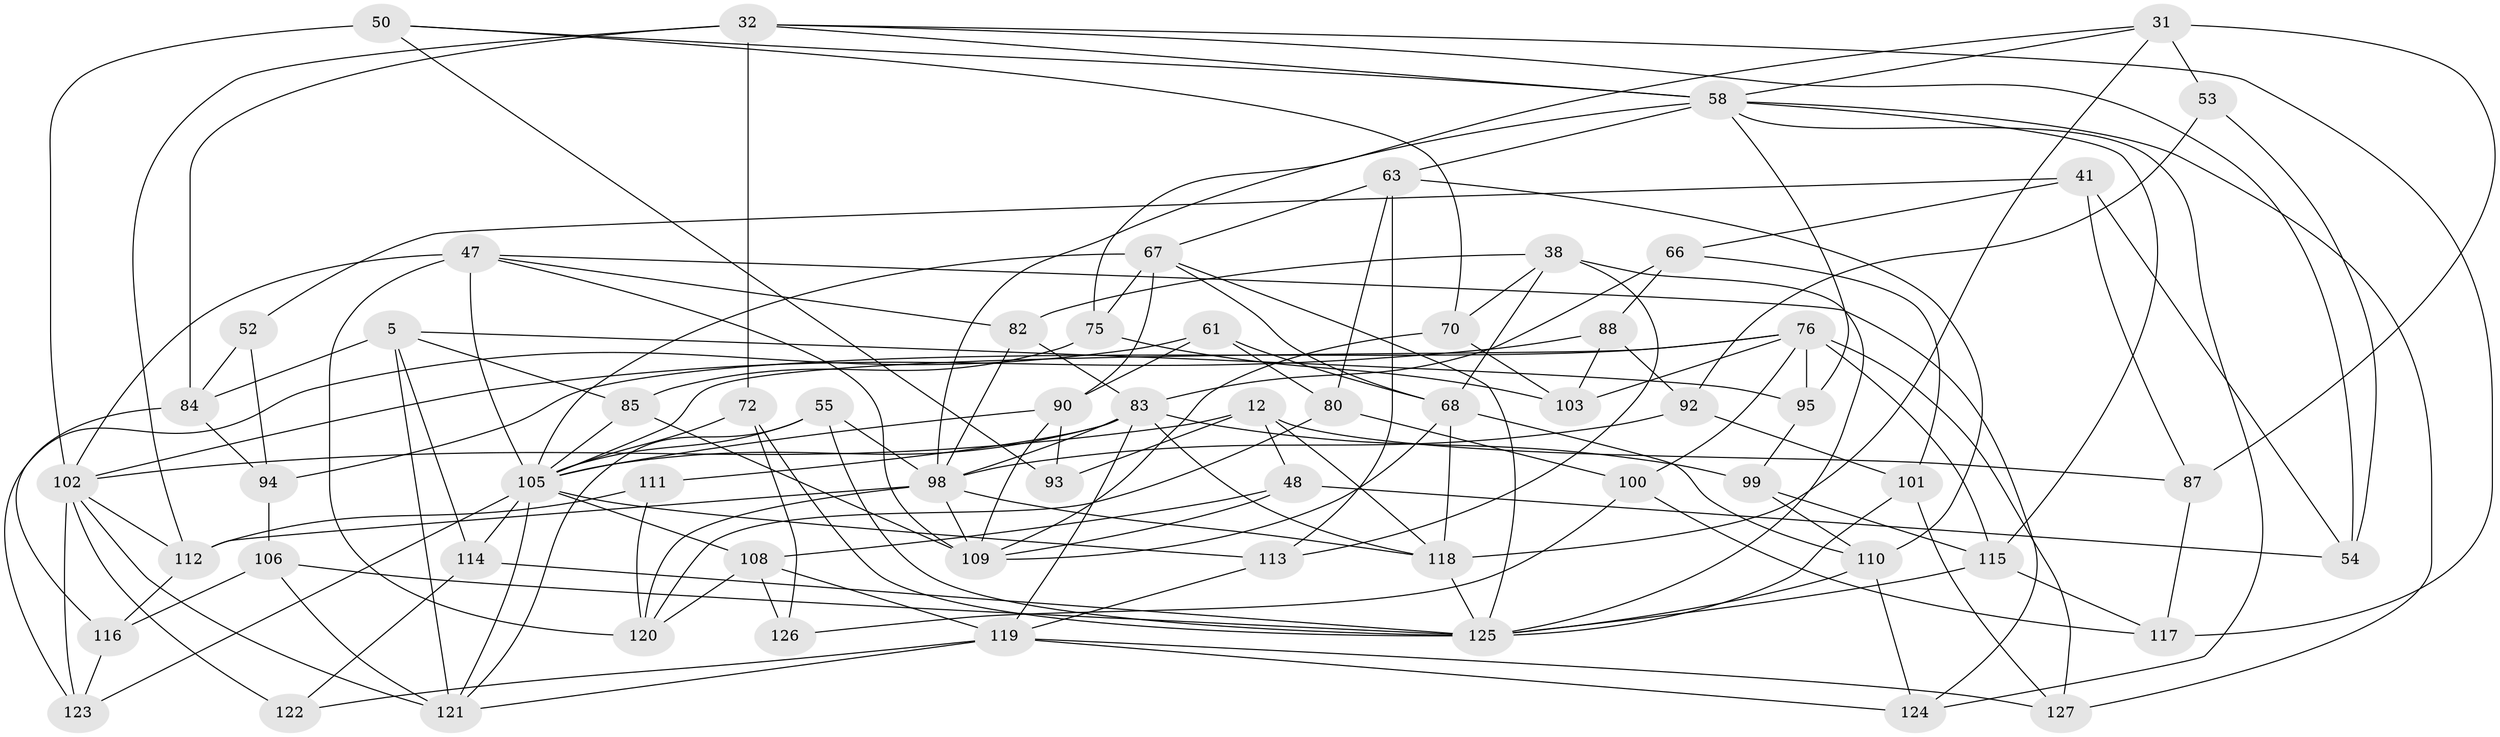 // original degree distribution, {4: 1.0}
// Generated by graph-tools (version 1.1) at 2025/59/03/09/25 04:59:05]
// undirected, 63 vertices, 156 edges
graph export_dot {
graph [start="1"]
  node [color=gray90,style=filled];
  5 [super="+2"];
  12 [super="+4"];
  31 [super="+7"];
  32 [super="+21+25"];
  38 [super="+6"];
  41;
  47 [super="+43"];
  48;
  50;
  52;
  53;
  54;
  55;
  58 [super="+8+33+35"];
  61;
  63 [super="+59"];
  66;
  67 [super="+65"];
  68 [super="+37"];
  70;
  72 [super="+71"];
  75;
  76 [super="+27"];
  80;
  82 [super="+69"];
  83 [super="+28+81"];
  84 [super="+10"];
  85 [super="+78"];
  87;
  88;
  90 [super="+56"];
  92 [super="+19"];
  93;
  94 [super="+42"];
  95;
  98 [super="+14+77+73"];
  99;
  100;
  101;
  102 [super="+29"];
  103;
  105 [super="+39+60+46+79"];
  106 [super="+96"];
  108 [super="+97"];
  109 [super="+20+86"];
  110 [super="+36"];
  111;
  112 [super="+104"];
  113 [super="+91"];
  114 [super="+26"];
  115 [super="+74"];
  116;
  117;
  118 [super="+107"];
  119 [super="+51"];
  120 [super="+44"];
  121 [super="+13+23"];
  122;
  123;
  124;
  125 [super="+49+64"];
  126;
  127;
  5 -- 84;
  5 -- 95;
  5 -- 85 [weight=2];
  5 -- 114;
  5 -- 121;
  12 -- 87;
  12 -- 93 [weight=2];
  12 -- 48;
  12 -- 118;
  12 -- 102;
  31 -- 53 [weight=2];
  31 -- 75;
  31 -- 87;
  31 -- 118;
  31 -- 58;
  32 -- 112 [weight=2];
  32 -- 84;
  32 -- 117;
  32 -- 72 [weight=2];
  32 -- 54;
  32 -- 58;
  38 -- 68;
  38 -- 82;
  38 -- 113 [weight=2];
  38 -- 70;
  38 -- 125;
  41 -- 66;
  41 -- 87;
  41 -- 54;
  41 -- 52;
  47 -- 109;
  47 -- 120;
  47 -- 105 [weight=2];
  47 -- 82 [weight=2];
  47 -- 102;
  47 -- 124;
  48 -- 54;
  48 -- 108;
  48 -- 109;
  50 -- 102;
  50 -- 70;
  50 -- 58;
  50 -- 93;
  52 -- 94;
  52 -- 84 [weight=2];
  53 -- 54;
  53 -- 92;
  55 -- 121;
  55 -- 98;
  55 -- 125;
  55 -- 105;
  58 -- 124;
  58 -- 63 [weight=2];
  58 -- 95;
  58 -- 127;
  58 -- 115;
  58 -- 98;
  61 -- 80;
  61 -- 123;
  61 -- 90;
  61 -- 68;
  63 -- 110;
  63 -- 67;
  63 -- 80;
  63 -- 113;
  66 -- 88;
  66 -- 101;
  66 -- 83;
  67 -- 75;
  67 -- 125 [weight=2];
  67 -- 90;
  67 -- 68;
  67 -- 105 [weight=4];
  68 -- 118;
  68 -- 109;
  68 -- 110;
  70 -- 103;
  70 -- 109;
  72 -- 125 [weight=2];
  72 -- 126;
  72 -- 105;
  75 -- 85;
  75 -- 103;
  76 -- 100;
  76 -- 94 [weight=2];
  76 -- 115;
  76 -- 95;
  76 -- 103;
  76 -- 127;
  76 -- 105;
  80 -- 100;
  80 -- 120;
  82 -- 83;
  82 -- 98 [weight=2];
  83 -- 99;
  83 -- 98;
  83 -- 119;
  83 -- 118;
  83 -- 111;
  83 -- 105;
  84 -- 116;
  84 -- 94;
  85 -- 105 [weight=2];
  85 -- 109;
  87 -- 117;
  88 -- 103;
  88 -- 92;
  88 -- 102;
  90 -- 93;
  90 -- 109;
  90 -- 105 [weight=2];
  92 -- 101;
  92 -- 98 [weight=3];
  94 -- 106 [weight=2];
  95 -- 99;
  98 -- 112;
  98 -- 120;
  98 -- 109 [weight=2];
  98 -- 118 [weight=2];
  99 -- 110;
  99 -- 115;
  100 -- 117;
  100 -- 126;
  101 -- 127;
  101 -- 125;
  102 -- 123;
  102 -- 121;
  102 -- 112;
  102 -- 122;
  105 -- 114;
  105 -- 121;
  105 -- 113 [weight=2];
  105 -- 108;
  105 -- 123;
  106 -- 121 [weight=2];
  106 -- 116;
  106 -- 125;
  108 -- 126 [weight=2];
  108 -- 120;
  108 -- 119;
  110 -- 125 [weight=2];
  110 -- 124;
  111 -- 120 [weight=2];
  111 -- 112;
  112 -- 116;
  113 -- 119;
  114 -- 122 [weight=2];
  114 -- 125 [weight=2];
  115 -- 125 [weight=2];
  115 -- 117;
  116 -- 123;
  118 -- 125 [weight=2];
  119 -- 122;
  119 -- 121 [weight=2];
  119 -- 124;
  119 -- 127;
}

